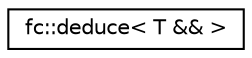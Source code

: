 digraph "Graphical Class Hierarchy"
{
  edge [fontname="Helvetica",fontsize="10",labelfontname="Helvetica",labelfontsize="10"];
  node [fontname="Helvetica",fontsize="10",shape=record];
  rankdir="LR";
  Node0 [label="fc::deduce\< T && \>",height=0.2,width=0.4,color="black", fillcolor="white", style="filled",URL="$structfc_1_1deduce_3_01_t_01_6_6_01_4.html"];
}
